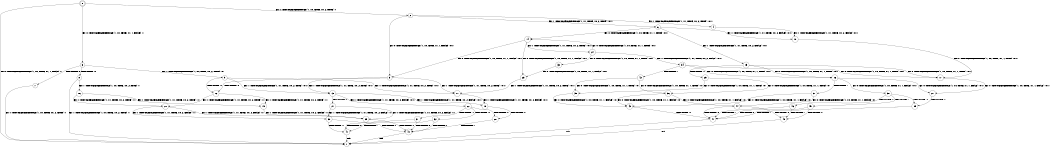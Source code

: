 digraph BCG {
size = "7, 10.5";
center = TRUE;
node [shape = circle];
0 [peripheries = 2];
0 -> 1 [label = "EX !0 !ATOMIC_EXCH_BRANCH (1, +0, TRUE, +1, 1, FALSE) !::"];
0 -> 2 [label = "EX !1 !ATOMIC_EXCH_BRANCH (1, +0, TRUE, +0, 2, TRUE) !::"];
0 -> 3 [label = "EX !0 !ATOMIC_EXCH_BRANCH (1, +0, TRUE, +1, 1, FALSE) !::"];
2 -> 4 [label = "EX !1 !ATOMIC_EXCH_BRANCH (1, +1, TRUE, +0, 2, TRUE) !:0:1:"];
2 -> 5 [label = "EX !0 !ATOMIC_EXCH_BRANCH (1, +0, TRUE, +1, 1, FALSE) !:0:1:"];
2 -> 6 [label = "EX !1 !ATOMIC_EXCH_BRANCH (1, +1, TRUE, +0, 2, TRUE) !:0:1:"];
3 -> 7 [label = "TERMINATE !0"];
3 -> 8 [label = "TERMINATE !0"];
3 -> 9 [label = "EX !1 !ATOMIC_EXCH_BRANCH (1, +0, TRUE, +0, 2, TRUE) !:0:"];
4 -> 10 [label = "EX !1 !ATOMIC_EXCH_BRANCH (1, +1, TRUE, +0, 2, FALSE) !:0:1:"];
5 -> 11 [label = "EX !1 !ATOMIC_EXCH_BRANCH (1, +1, TRUE, +0, 2, TRUE) !:0:1:"];
5 -> 12 [label = "TERMINATE !0"];
5 -> 13 [label = "EX !1 !ATOMIC_EXCH_BRANCH (1, +1, TRUE, +0, 2, TRUE) !:0:1:"];
6 -> 10 [label = "EX !1 !ATOMIC_EXCH_BRANCH (1, +1, TRUE, +0, 2, FALSE) !:0:1:"];
6 -> 14 [label = "EX !0 !ATOMIC_EXCH_BRANCH (1, +0, TRUE, +1, 1, TRUE) !:0:1:"];
6 -> 15 [label = "EX !1 !ATOMIC_EXCH_BRANCH (1, +1, TRUE, +0, 2, FALSE) !:0:1:"];
7 -> 1 [label = "EX !1 !ATOMIC_EXCH_BRANCH (1, +0, TRUE, +0, 2, TRUE) !::"];
8 -> 1 [label = "EX !1 !ATOMIC_EXCH_BRANCH (1, +0, TRUE, +0, 2, TRUE) !::"];
8 -> 16 [label = "EX !1 !ATOMIC_EXCH_BRANCH (1, +0, TRUE, +0, 2, TRUE) !::"];
9 -> 11 [label = "EX !1 !ATOMIC_EXCH_BRANCH (1, +1, TRUE, +0, 2, TRUE) !:0:1:"];
9 -> 12 [label = "TERMINATE !0"];
9 -> 13 [label = "EX !1 !ATOMIC_EXCH_BRANCH (1, +1, TRUE, +0, 2, TRUE) !:0:1:"];
10 -> 17 [label = "EX !0 !ATOMIC_EXCH_BRANCH (1, +0, TRUE, +1, 1, TRUE) !:0:1:"];
11 -> 18 [label = "EX !1 !ATOMIC_EXCH_BRANCH (1, +1, TRUE, +0, 2, FALSE) !:0:1:"];
12 -> 19 [label = "EX !1 !ATOMIC_EXCH_BRANCH (1, +1, TRUE, +0, 2, TRUE) !:1:"];
12 -> 20 [label = "EX !1 !ATOMIC_EXCH_BRANCH (1, +1, TRUE, +0, 2, TRUE) !:1:"];
13 -> 18 [label = "EX !1 !ATOMIC_EXCH_BRANCH (1, +1, TRUE, +0, 2, FALSE) !:0:1:"];
13 -> 21 [label = "TERMINATE !0"];
13 -> 22 [label = "EX !1 !ATOMIC_EXCH_BRANCH (1, +1, TRUE, +0, 2, FALSE) !:0:1:"];
14 -> 23 [label = "EX !0 !ATOMIC_EXCH_BRANCH (1, +0, TRUE, +1, 1, FALSE) !:0:1:"];
14 -> 24 [label = "EX !1 !ATOMIC_EXCH_BRANCH (1, +1, TRUE, +0, 2, TRUE) !:0:1:"];
14 -> 5 [label = "EX !0 !ATOMIC_EXCH_BRANCH (1, +0, TRUE, +1, 1, FALSE) !:0:1:"];
15 -> 17 [label = "EX !0 !ATOMIC_EXCH_BRANCH (1, +0, TRUE, +1, 1, TRUE) !:0:1:"];
15 -> 25 [label = "TERMINATE !1"];
15 -> 26 [label = "EX !0 !ATOMIC_EXCH_BRANCH (1, +0, TRUE, +1, 1, TRUE) !:0:1:"];
16 -> 19 [label = "EX !1 !ATOMIC_EXCH_BRANCH (1, +1, TRUE, +0, 2, TRUE) !:1:"];
16 -> 20 [label = "EX !1 !ATOMIC_EXCH_BRANCH (1, +1, TRUE, +0, 2, TRUE) !:1:"];
17 -> 27 [label = "EX !0 !ATOMIC_EXCH_BRANCH (1, +0, TRUE, +1, 1, FALSE) !:0:1:"];
18 -> 28 [label = "TERMINATE !0"];
19 -> 29 [label = "EX !1 !ATOMIC_EXCH_BRANCH (1, +1, TRUE, +0, 2, FALSE) !:1:"];
20 -> 29 [label = "EX !1 !ATOMIC_EXCH_BRANCH (1, +1, TRUE, +0, 2, FALSE) !:1:"];
20 -> 30 [label = "EX !1 !ATOMIC_EXCH_BRANCH (1, +1, TRUE, +0, 2, FALSE) !:1:"];
21 -> 29 [label = "EX !1 !ATOMIC_EXCH_BRANCH (1, +1, TRUE, +0, 2, FALSE) !:1:"];
21 -> 30 [label = "EX !1 !ATOMIC_EXCH_BRANCH (1, +1, TRUE, +0, 2, FALSE) !:1:"];
22 -> 28 [label = "TERMINATE !0"];
22 -> 31 [label = "TERMINATE !1"];
22 -> 32 [label = "TERMINATE !0"];
23 -> 11 [label = "EX !1 !ATOMIC_EXCH_BRANCH (1, +1, TRUE, +0, 2, TRUE) !:0:1:"];
24 -> 33 [label = "EX !0 !ATOMIC_EXCH_BRANCH (1, +0, TRUE, +1, 1, TRUE) !:0:1:"];
24 -> 34 [label = "EX !1 !ATOMIC_EXCH_BRANCH (1, +1, TRUE, +0, 2, FALSE) !:0:1:"];
24 -> 14 [label = "EX !0 !ATOMIC_EXCH_BRANCH (1, +0, TRUE, +1, 1, TRUE) !:0:1:"];
25 -> 35 [label = "EX !0 !ATOMIC_EXCH_BRANCH (1, +0, TRUE, +1, 1, TRUE) !:0:"];
25 -> 36 [label = "EX !0 !ATOMIC_EXCH_BRANCH (1, +0, TRUE, +1, 1, TRUE) !:0:"];
26 -> 27 [label = "EX !0 !ATOMIC_EXCH_BRANCH (1, +0, TRUE, +1, 1, FALSE) !:0:1:"];
26 -> 37 [label = "TERMINATE !1"];
26 -> 38 [label = "EX !0 !ATOMIC_EXCH_BRANCH (1, +0, TRUE, +1, 1, FALSE) !:0:1:"];
27 -> 39 [label = "TERMINATE !0"];
28 -> 40 [label = "TERMINATE !1"];
29 -> 40 [label = "TERMINATE !1"];
30 -> 40 [label = "TERMINATE !1"];
30 -> 41 [label = "TERMINATE !1"];
31 -> 40 [label = "TERMINATE !0"];
31 -> 41 [label = "TERMINATE !0"];
32 -> 40 [label = "TERMINATE !1"];
32 -> 41 [label = "TERMINATE !1"];
33 -> 23 [label = "EX !0 !ATOMIC_EXCH_BRANCH (1, +0, TRUE, +1, 1, FALSE) !:0:1:"];
34 -> 17 [label = "EX !0 !ATOMIC_EXCH_BRANCH (1, +0, TRUE, +1, 1, TRUE) !:0:1:"];
34 -> 42 [label = "TERMINATE !1"];
34 -> 26 [label = "EX !0 !ATOMIC_EXCH_BRANCH (1, +0, TRUE, +1, 1, TRUE) !:0:1:"];
35 -> 43 [label = "EX !0 !ATOMIC_EXCH_BRANCH (1, +0, TRUE, +1, 1, FALSE) !:0:"];
36 -> 43 [label = "EX !0 !ATOMIC_EXCH_BRANCH (1, +0, TRUE, +1, 1, FALSE) !:0:"];
36 -> 44 [label = "EX !0 !ATOMIC_EXCH_BRANCH (1, +0, TRUE, +1, 1, FALSE) !:0:"];
37 -> 43 [label = "EX !0 !ATOMIC_EXCH_BRANCH (1, +0, TRUE, +1, 1, FALSE) !:0:"];
37 -> 44 [label = "EX !0 !ATOMIC_EXCH_BRANCH (1, +0, TRUE, +1, 1, FALSE) !:0:"];
38 -> 39 [label = "TERMINATE !0"];
38 -> 45 [label = "TERMINATE !1"];
38 -> 46 [label = "TERMINATE !0"];
39 -> 47 [label = "TERMINATE !1"];
40 -> 1 [label = "exit"];
41 -> 1 [label = "exit"];
42 -> 35 [label = "EX !0 !ATOMIC_EXCH_BRANCH (1, +0, TRUE, +1, 1, TRUE) !:0:"];
42 -> 36 [label = "EX !0 !ATOMIC_EXCH_BRANCH (1, +0, TRUE, +1, 1, TRUE) !:0:"];
43 -> 47 [label = "TERMINATE !0"];
44 -> 47 [label = "TERMINATE !0"];
44 -> 48 [label = "TERMINATE !0"];
45 -> 47 [label = "TERMINATE !0"];
45 -> 48 [label = "TERMINATE !0"];
46 -> 47 [label = "TERMINATE !1"];
46 -> 48 [label = "TERMINATE !1"];
47 -> 1 [label = "exit"];
48 -> 1 [label = "exit"];
}
